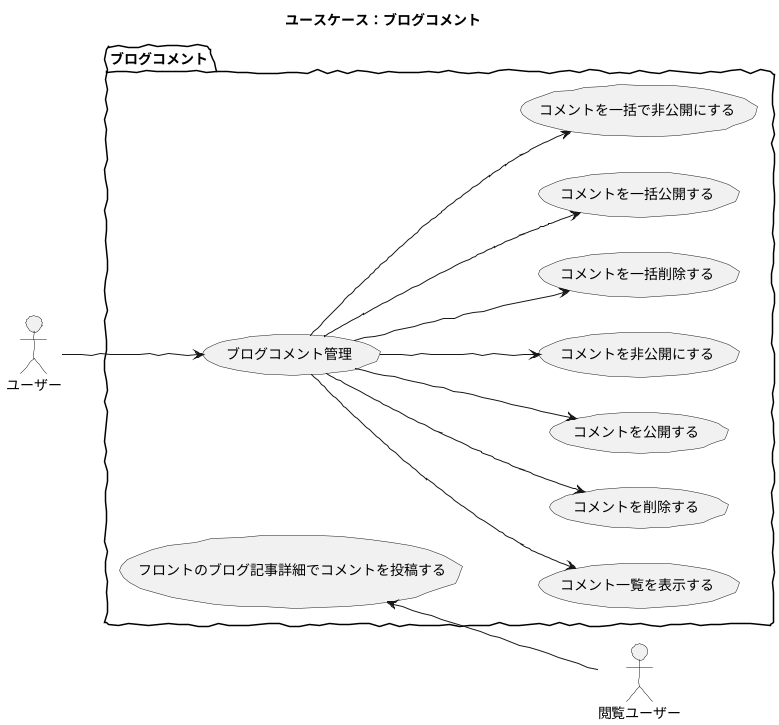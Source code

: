 @startuml

skinparam handwritten true
skinparam backgroundColor white

title ユースケース：ブログコメント

actor ユーザー
actor 閲覧ユーザー

package ブログコメント {
	left to right direction
	閲覧ユーザー -up-> (フロントのブログ記事詳細でコメントを投稿する)
	ユーザー -down-> (ブログコメント管理)
	(ブログコメント管理) -down-> (コメント一覧を表示する)
	(ブログコメント管理) -down-> (コメントを削除する)
	(ブログコメント管理) -down-> (コメントを公開する)
	(ブログコメント管理) -down-> (コメントを非公開にする)
	(ブログコメント管理) -down-> (コメントを一括削除する)
	(ブログコメント管理) -down-> (コメントを一括公開する)
	(ブログコメント管理) -down-> (コメントを一括で非公開にする)
}

@enduml

